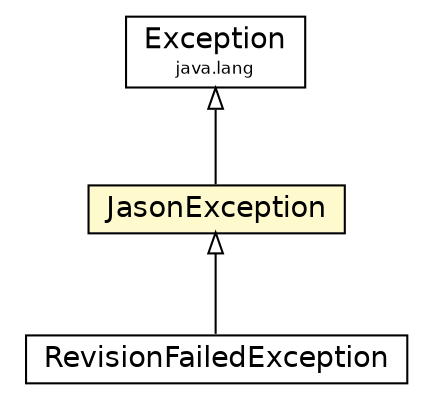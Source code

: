 #!/usr/local/bin/dot
#
# Class diagram 
# Generated by UMLGraph version 5.1 (http://www.umlgraph.org/)
#

digraph G {
	edge [fontname="Helvetica",fontsize=10,labelfontname="Helvetica",labelfontsize=10];
	node [fontname="Helvetica",fontsize=10,shape=plaintext];
	nodesep=0.25;
	ranksep=0.5;
	// jason.RevisionFailedException
	c5818 [label=<<table title="jason.RevisionFailedException" border="0" cellborder="1" cellspacing="0" cellpadding="2" port="p" href="./RevisionFailedException.html">
		<tr><td><table border="0" cellspacing="0" cellpadding="1">
<tr><td align="center" balign="center"> RevisionFailedException </td></tr>
		</table></td></tr>
		</table>>, fontname="Helvetica", fontcolor="black", fontsize=14.0];
	// jason.JasonException
	c5820 [label=<<table title="jason.JasonException" border="0" cellborder="1" cellspacing="0" cellpadding="2" port="p" bgcolor="lemonChiffon" href="./JasonException.html">
		<tr><td><table border="0" cellspacing="0" cellpadding="1">
<tr><td align="center" balign="center"> JasonException </td></tr>
		</table></td></tr>
		</table>>, fontname="Helvetica", fontcolor="black", fontsize=14.0];
	//jason.RevisionFailedException extends jason.JasonException
	c5820:p -> c5818:p [dir=back,arrowtail=empty];
	//jason.JasonException extends java.lang.Exception
	c6070:p -> c5820:p [dir=back,arrowtail=empty];
	// java.lang.Exception
	c6070 [label=<<table title="java.lang.Exception" border="0" cellborder="1" cellspacing="0" cellpadding="2" port="p" href="http://java.sun.com/j2se/1.4.2/docs/api/java/lang/Exception.html">
		<tr><td><table border="0" cellspacing="0" cellpadding="1">
<tr><td align="center" balign="center"> Exception </td></tr>
<tr><td align="center" balign="center"><font point-size="8.0"> java.lang </font></td></tr>
		</table></td></tr>
		</table>>, fontname="Helvetica", fontcolor="black", fontsize=14.0];
}

